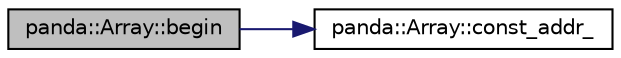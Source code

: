 digraph G
{
  edge [fontname="Helvetica",fontsize="10",labelfontname="Helvetica",labelfontsize="10"];
  node [fontname="Helvetica",fontsize="10",shape=record];
  rankdir=LR;
  Node1 [label="panda::Array::begin",height=0.2,width=0.4,color="black", fillcolor="grey75", style="filled" fontcolor="black"];
  Node1 -> Node2 [color="midnightblue",fontsize="10",style="solid"];
  Node2 [label="panda::Array::const_addr_",height=0.2,width=0.4,color="black", fillcolor="white", style="filled",URL="$classpanda_1_1Array.html#a5ff7c75decc7a9e8710b8350f1c11768"];
}
